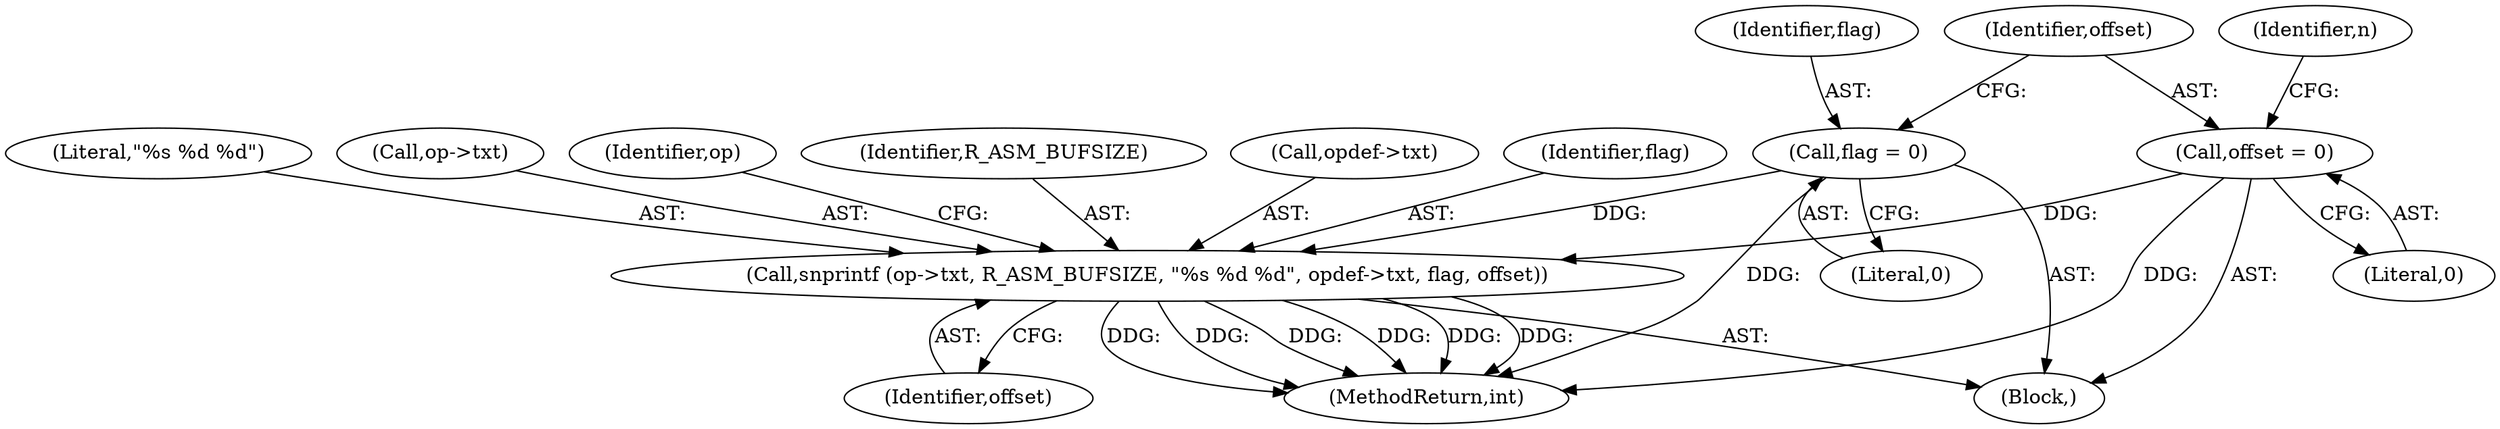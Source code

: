 digraph "0_radare2_52b1526443c1f433087928291d1c3d37a5600515@API" {
"1000838" [label="(Call,snprintf (op->txt, R_ASM_BUFSIZE, \"%s %d %d\", opdef->txt, flag, offset))"];
"1000777" [label="(Call,flag = 0)"];
"1000781" [label="(Call,offset = 0)"];
"1000777" [label="(Call,flag = 0)"];
"1000842" [label="(Identifier,R_ASM_BUFSIZE)"];
"1000848" [label="(Identifier,offset)"];
"1001073" [label="(MethodReturn,int)"];
"1000775" [label="(Block,)"];
"1000838" [label="(Call,snprintf (op->txt, R_ASM_BUFSIZE, \"%s %d %d\", opdef->txt, flag, offset))"];
"1000781" [label="(Call,offset = 0)"];
"1000779" [label="(Literal,0)"];
"1000844" [label="(Call,opdef->txt)"];
"1000847" [label="(Identifier,flag)"];
"1000843" [label="(Literal,\"%s %d %d\")"];
"1000778" [label="(Identifier,flag)"];
"1000839" [label="(Call,op->txt)"];
"1000782" [label="(Identifier,offset)"];
"1000851" [label="(Identifier,op)"];
"1000786" [label="(Identifier,n)"];
"1000783" [label="(Literal,0)"];
"1000838" -> "1000775"  [label="AST: "];
"1000838" -> "1000848"  [label="CFG: "];
"1000839" -> "1000838"  [label="AST: "];
"1000842" -> "1000838"  [label="AST: "];
"1000843" -> "1000838"  [label="AST: "];
"1000844" -> "1000838"  [label="AST: "];
"1000847" -> "1000838"  [label="AST: "];
"1000848" -> "1000838"  [label="AST: "];
"1000851" -> "1000838"  [label="CFG: "];
"1000838" -> "1001073"  [label="DDG: "];
"1000838" -> "1001073"  [label="DDG: "];
"1000838" -> "1001073"  [label="DDG: "];
"1000838" -> "1001073"  [label="DDG: "];
"1000838" -> "1001073"  [label="DDG: "];
"1000838" -> "1001073"  [label="DDG: "];
"1000777" -> "1000838"  [label="DDG: "];
"1000781" -> "1000838"  [label="DDG: "];
"1000777" -> "1000775"  [label="AST: "];
"1000777" -> "1000779"  [label="CFG: "];
"1000778" -> "1000777"  [label="AST: "];
"1000779" -> "1000777"  [label="AST: "];
"1000782" -> "1000777"  [label="CFG: "];
"1000777" -> "1001073"  [label="DDG: "];
"1000781" -> "1000775"  [label="AST: "];
"1000781" -> "1000783"  [label="CFG: "];
"1000782" -> "1000781"  [label="AST: "];
"1000783" -> "1000781"  [label="AST: "];
"1000786" -> "1000781"  [label="CFG: "];
"1000781" -> "1001073"  [label="DDG: "];
}
